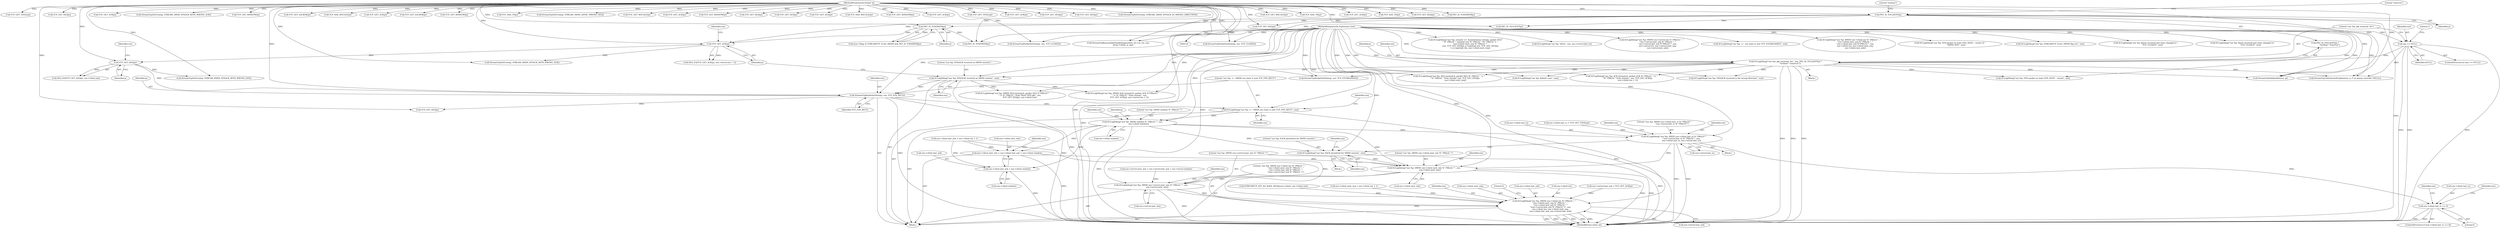 digraph "0_suricata_843d0b7a10bb45627f94764a6c5d468a24143345_1@pointer" {
"1000370" [label="(Call,SCLogDebug(\"ssn %p: 4WHS window %\" PRIu32 \"\", ssn,\n                    ssn->client.window))"];
"1000328" [label="(Call,SCLogDebug(\"ssn %p: =~ 4WHS ssn state is now TCP_SYN_RECV\", ssn))"];
"1000324" [label="(Call,StreamTcpPacketSetState(p, ssn, TCP_SYN_RECV))"];
"1000300" [label="(Call,TCP_GET_SEQ(p))"];
"1000269" [label="(Call,TCP_GET_ACK(p))"];
"1000142" [label="(Call,PKT_IS_TOCLIENT(p))"];
"1000126" [label="(MethodParameterIn,Packet *p)"];
"1000260" [label="(Call,PKT_IS_TOSERVER(p))"];
"1000263" [label="(Call,SCLogDebug(\"ssn %p: SYN/ACK received on 4WHS session\", ssn))"];
"1000138" [label="(Call,SCLogDebug(\"ssn %p: pkt received: %s\", ssn, PKT_IS_TOCLIENT(p) ?\n               \"toclient\":\"toserver\"))"];
"1000132" [label="(Call,ssn == NULL)"];
"1000128" [label="(MethodParameterIn,TcpSession *ssn)"];
"1000398" [label="(Call,SCLogDebug(\"ssn %p: 4WHS ssn->client.last_ts %\" PRIu32\" \"\n                        \"ssn->server.last_ts %\" PRIu32\"\", ssn,\n                        ssn->client.last_ts, ssn->server.last_ts))"];
"1000428" [label="(Call,ssn->client.last_ts == 0)"];
"1000530" [label="(Call,SCLogDebug(\"ssn %p: SACK permitted for 4WHS session\", ssn))"];
"1000567" [label="(Call,SCLogDebug(\"ssn %p: 4WHS ssn->client.next_win %\" PRIu32 \"\", ssn,\n                    ssn->client.next_win))"];
"1000575" [label="(Call,SCLogDebug(\"ssn %p: 4WHS ssn->server.next_win %\" PRIu32 \"\", ssn,\n                    ssn->server.next_win))"];
"1000583" [label="(Call,SCLogDebug(\"ssn %p: 4WHS ssn->client.isn %\" PRIu32 \", \"\n                    \"ssn->client.next_seq %\" PRIu32 \", \"\n                    \"ssn->client.last_ack %\" PRIu32 \" \"\n                    \"(ssn->server.last_ack %\" PRIu32 \")\", ssn,\n                    ssn->client.isn, ssn->client.next_seq,\n                    ssn->client.last_ack, ssn->server.last_ack))"];
"1000533" [label="(Call,ssn->client.next_win = ssn->client.last_ack + ssn->client.window)"];
"1000539" [label="(Call,ssn->client.last_ack + ssn->client.window)"];
"1000889" [label="(Call,TCP_GET_SEQ(p))"];
"1001128" [label="(MethodReturn,static int)"];
"1000532" [label="(Identifier,ssn)"];
"1000576" [label="(Literal,\"ssn %p: 4WHS ssn->server.next_win %\" PRIu32 \"\")"];
"1000798" [label="(Call,TCP_GET_WSCALE(p))"];
"1000130" [label="(Block,)"];
"1000438" [label="(Identifier,ssn)"];
"1000263" [label="(Call,SCLogDebug(\"ssn %p: SYN/ACK received on 4WHS session\", ssn))"];
"1000304" [label="(Identifier,ssn)"];
"1001048" [label="(Call,TCP_HAS_TS(p))"];
"1000624" [label="(Call,TCP_GET_ACK(p))"];
"1000262" [label="(Block,)"];
"1000591" [label="(Call,ssn->client.next_seq)"];
"1000380" [label="(Call,TCP_HAS_TS(p))"];
"1000545" [label="(Call,ssn->client.window)"];
"1000126" [label="(MethodParameterIn,Packet *p)"];
"1000577" [label="(Identifier,ssn)"];
"1000524" [label="(Block,)"];
"1000170" [label="(Call,TCP_GET_SEQ(p))"];
"1000311" [label="(Call,SCLogDebug(\"ssn %p: 4WHS SEQ mismatch, packet SEQ %\"PRIu32\"\"\n                        \" != %\" PRIu32 \" from *first* SYN pkt\", ssn,\n                        TCP_GET_SEQ(p), ssn->client.isn))"];
"1000428" [label="(Call,ssn->client.last_ts == 0)"];
"1000326" [label="(Identifier,ssn)"];
"1000900" [label="(Call,SCLogDebug(\"ssn %p: SEQ mismatch, packet SEQ %\" PRIu32 \" != \"\n                    \"%\" PRIu32 \" from stream\",ssn, TCP_GET_SEQ(p),\n                    ssn->client.next_seq))"];
"1000398" [label="(Call,SCLogDebug(\"ssn %p: 4WHS ssn->client.last_ts %\" PRIu32\" \"\n                        \"ssn->server.last_ts %\" PRIu32\"\", ssn,\n                        ssn->client.last_ts, ssn->server.last_ts))"];
"1001123" [label="(Call,SCLogDebug(\"ssn %p: default case\", ssn))"];
"1000132" [label="(Call,ssn == NULL)"];
"1000429" [label="(Call,ssn->client.last_ts)"];
"1000164" [label="(Call,PKT_IS_TOSERVER(p))"];
"1000141" [label="(Call,PKT_IS_TOCLIENT(p) ?\n               \"toclient\":\"toserver\")"];
"1000732" [label="(Call,TCP_GET_TSVAL(p))"];
"1000533" [label="(Call,ssn->client.next_win = ssn->client.last_ack + ssn->client.window)"];
"1000260" [label="(Call,PKT_IS_TOSERVER(p))"];
"1000134" [label="(Identifier,NULL)"];
"1000370" [label="(Call,SCLogDebug(\"ssn %p: 4WHS window %\" PRIu32 \"\", ssn,\n                    ssn->client.window))"];
"1000540" [label="(Call,ssn->client.last_ack)"];
"1000308" [label="(Call,StreamTcpSetEvent(p, STREAM_4WHS_SYNACK_WITH_WRONG_SYN))"];
"1000268" [label="(Call,SEQ_EQ(TCP_GET_ACK(p), ssn->server.isn + 1))"];
"1000400" [label="(Identifier,ssn)"];
"1000688" [label="(Call,SCLogDebug(\"ssn %p: STREAMTCP_FLAG_4WHS flag set\", ssn))"];
"1000939" [label="(Call,TCP_GET_SEQ(p))"];
"1000401" [label="(Call,ssn->client.last_ts)"];
"1000220" [label="(Call,StreamTcpPacketSetState(p, ssn, TCP_CLOSED))"];
"1000330" [label="(Identifier,ssn)"];
"1000140" [label="(Identifier,ssn)"];
"1000261" [label="(Identifier,p)"];
"1000468" [label="(Identifier,ssn)"];
"1000575" [label="(Call,SCLogDebug(\"ssn %p: 4WHS ssn->server.next_win %\" PRIu32 \"\", ssn,\n                    ssn->server.next_win))"];
"1000578" [label="(Call,ssn->server.next_win)"];
"1000406" [label="(Call,ssn->server.last_ts)"];
"1000279" [label="(Call,StreamTcpSetEvent(p, STREAM_4WHS_SYNACK_WITH_WRONG_ACK))"];
"1000553" [label="(Identifier,ssn)"];
"1000349" [label="(Call,ssn->client.next_seq = ssn->client.isn + 1)"];
"1000282" [label="(Call,SCLogDebug(\"ssn %p: 4WHS ACK mismatch, packet ACK %\"PRIu32\"\"\n                        \" != %\" PRIu32 \" from stream\", ssn,\n                        TCP_GET_ACK(p), ssn->server.isn + 1))"];
"1000183" [label="(Call,TCP_GET_ACK(p))"];
"1000531" [label="(Literal,\"ssn %p: SACK permitted for 4WHS session\")"];
"1000634" [label="(Call,StreamTcpSetEvent(p, STREAM_3WHS_SYNACK_WITH_WRONG_ACK))"];
"1000264" [label="(Literal,\"ssn %p: SYN/ACK received on 4WHS session\")"];
"1000637" [label="(Call,SCLogDebug(\"ssn %p: ACK mismatch, packet ACK %\" PRIu32 \" != \"\n                    \"%\" PRIu32 \" from stream\", ssn, TCP_GET_ACK(p),\n                    ssn->client.isn + 1))"];
"1000585" [label="(Identifier,ssn)"];
"1000781" [label="(Call,TCP_GET_WINDOW(p))"];
"1000615" [label="(Call,SCLogDebug(\"ssn %p: SYN/ACK received in the wrong direction\", ssn))"];
"1000473" [label="(Call,ssn->client.last_ack = ssn->client.isn + 1)"];
"1000143" [label="(Identifier,p)"];
"1000224" [label="(Call,SCLogDebug(\"ssn %p: Reset received and state changed to \"\n                     \"TCP_CLOSED\", ssn))"];
"1000131" [label="(ControlStructure,if (ssn == NULL))"];
"1000583" [label="(Call,SCLogDebug(\"ssn %p: 4WHS ssn->client.isn %\" PRIu32 \", \"\n                    \"ssn->client.next_seq %\" PRIu32 \", \"\n                    \"ssn->client.last_ack %\" PRIu32 \" \"\n                    \"(ssn->server.last_ack %\" PRIu32 \")\", ssn,\n                    ssn->client.isn, ssn->client.next_seq,\n                    ssn->client.last_ack, ssn->server.last_ack))"];
"1000157" [label="(Call,StreamTcpValidateRst(ssn, p))"];
"1000584" [label="(Literal,\"ssn %p: 4WHS ssn->client.isn %\" PRIu32 \", \"\n                    \"ssn->client.next_seq %\" PRIu32 \", \"\n                    \"ssn->client.last_ack %\" PRIu32 \" \"\n                    \"(ssn->server.last_ack %\" PRIu32 \")\")"];
"1000652" [label="(Call,StreamTcp3whsSynAckUpdate(ssn, p, /* no queue override */NULL))"];
"1000521" [label="(Call,TCP_GET_SACKOK(p))"];
"1000390" [label="(Call,ssn->client.last_ts = TCP_GET_TSVAL(p))"];
"1000784" [label="(Call,TCP_HAS_WSCALE(p))"];
"1000327" [label="(Identifier,TCP_SYN_RECV)"];
"1000300" [label="(Call,TCP_GET_SEQ(p))"];
"1000389" [label="(Block,)"];
"1000206" [label="(Call,SCLogDebug(\"ssn %p: Reset received and state changed to \"\n                         \"TCP_CLOSED\", ssn))"];
"1000640" [label="(Call,TCP_GET_ACK(p))"];
"1000142" [label="(Call,PKT_IS_TOCLIENT(p))"];
"1000299" [label="(Call,SEQ_EQ(TCP_GET_SEQ(p), ssn->client.isn))"];
"1001013" [label="(Call,SCLogDebug(\"ssn %p: synsent => Asynchronous stream, packet SEQ\"\n                \" %\" PRIu32 \", payload size %\" PRIu32 \" (%\" PRIu32 \"), \"\n                \"ssn->client.next_seq %\" PRIu32 \"\"\n                ,ssn, TCP_GET_SEQ(p), p->payload_len, TCP_GET_SEQ(p)\n                + p->payload_len, ssn->client.next_seq))"];
"1000137" [label="(Literal,1)"];
"1000329" [label="(Literal,\"ssn %p: =~ 4WHS ssn state is now TCP_SYN_RECV\")"];
"1000324" [label="(Call,StreamTcpPacketSetState(p, ssn, TCP_SYN_RECV))"];
"1000301" [label="(Identifier,p)"];
"1000734" [label="(Call,SCLogDebug(\"ssn %p: %02x\", ssn, ssn->server.last_ts))"];
"1000607" [label="(Literal,0)"];
"1000150" [label="(Identifier,p)"];
"1000816" [label="(Call,TCP_GET_SACKOK(p))"];
"1000179" [label="(Call,TCP_GET_WINDOW(p))"];
"1000325" [label="(Identifier,p)"];
"1000270" [label="(Identifier,p)"];
"1000680" [label="(Call,PKT_IS_TOCLIENT(p))"];
"1000918" [label="(Call,StreamTcpPacketSetState(p, ssn, TCP_ESTABLISHED))"];
"1000723" [label="(Call,TCP_HAS_TS(p))"];
"1000897" [label="(Call,StreamTcpSetEvent(p, STREAM_3WHS_ASYNC_WRONG_SEQ))"];
"1000601" [label="(Call,ssn->server.last_ack)"];
"1000502" [label="(Call,TCP_GET_WSCALE(p))"];
"1000832" [label="(Call,SCLogDebug(\"ssn %p: 4WHS ssn->server.isn %\" PRIu32 \", \"\n                    \"ssn->server.next_seq %\" PRIu32 \", \"\n                    \"ssn->server.last_ack %\"PRIu32\"\", ssn,\n                    ssn->server.isn, ssn->server.next_seq,\n                    ssn->server.last_ack))"];
"1000922" [label="(Call,SCLogDebug(\"ssn %p: =~ ssn state is now TCP_ESTABLISHED\", ssn))"];
"1000539" [label="(Call,ssn->client.last_ack + ssn->client.window)"];
"1000372" [label="(Identifier,ssn)"];
"1000596" [label="(Call,ssn->client.last_ack)"];
"1000471" [label="(Call,TCP_GET_ACK(p))"];
"1000931" [label="(Call,TCP_GET_WINDOW(p))"];
"1000145" [label="(Literal,\"toserver\")"];
"1000697" [label="(Call,TCP_GET_SEQ(p))"];
"1000586" [label="(Call,ssn->client.isn)"];
"1000903" [label="(Call,TCP_GET_SEQ(p))"];
"1000568" [label="(Literal,\"ssn %p: 4WHS ssn->client.next_win %\" PRIu32 \"\")"];
"1001022" [label="(Call,TCP_GET_SEQ(p))"];
"1000493" [label="(Call,TCP_HAS_WSCALE(p))"];
"1000368" [label="(Call,TCP_GET_WINDOW(p))"];
"1000609" [label="(Call,PKT_IS_TOSERVER(p))"];
"1000434" [label="(Literal,0)"];
"1000965" [label="(Call,TCP_GET_ACK(p))"];
"1000413" [label="(Identifier,ssn)"];
"1000373" [label="(Call,ssn->client.window)"];
"1000144" [label="(Literal,\"toclient\")"];
"1000202" [label="(Call,StreamTcpPacketSetState(p, ssn, TCP_CLOSED))"];
"1000396" [label="(Call,TCP_GET_TSVAL(p))"];
"1000381" [label="(Identifier,p)"];
"1000534" [label="(Call,ssn->client.next_win)"];
"1000285" [label="(Call,TCP_GET_ACK(p))"];
"1000399" [label="(Literal,\"ssn %p: 4WHS ssn->client.last_ts %\" PRIu32\" \"\n                        \"ssn->server.last_ts %\" PRIu32\"\")"];
"1000536" [label="(Identifier,ssn)"];
"1000371" [label="(Literal,\"ssn %p: 4WHS window %\" PRIu32 \"\")"];
"1000254" [label="(Call,(ssn->flags & STREAMTCP_FLAG_4WHS) && PKT_IS_TOSERVER(p))"];
"1000128" [label="(MethodParameterIn,TcpSession *ssn)"];
"1000139" [label="(Literal,\"ssn %p: pkt received: %s\")"];
"1000465" [label="(Call,ssn->server.last_ack = TCP_GET_ACK(p))"];
"1000567" [label="(Call,SCLogDebug(\"ssn %p: 4WHS ssn->client.next_win %\" PRIu32 \"\", ssn,\n                    ssn->client.next_win))"];
"1000530" [label="(Call,SCLogDebug(\"ssn %p: SACK permitted for 4WHS session\", ssn))"];
"1001016" [label="(Call,TCP_GET_SEQ(p))"];
"1000334" [label="(Identifier,ssn)"];
"1000314" [label="(Call,TCP_GET_SEQ(p))"];
"1000269" [label="(Call,TCP_GET_ACK(p))"];
"1000612" [label="(Call,StreamTcpSetEvent(p, STREAM_3WHS_SYNACK_IN_WRONG_DIRECTION))"];
"1000274" [label="(Identifier,ssn)"];
"1000850" [label="(Call,SCLogDebug(\"ssn %p: 4WHS ssn->client.isn %\" PRIu32 \", \"\n                    \"ssn->client.next_seq %\" PRIu32 \", \"\n                    \"ssn->client.last_ack %\"PRIu32\"\", ssn,\n                    ssn->client.isn, ssn->client.next_seq,\n                    ssn->client.last_ack))"];
"1000666" [label="(Call,SCLogDebug(\"ssn %p: SYN packet on state SYN_SENT... resent\", ssn))"];
"1000133" [label="(Identifier,ssn)"];
"1000427" [label="(ControlStructure,if (ssn->client.last_ts == 0))"];
"1000570" [label="(Call,ssn->client.next_win)"];
"1001109" [label="(Call,StreamTcpReassembleHandleSegment(tv, stt->ra_ctx, ssn,\n                &ssn->client, p, pq))"];
"1000339" [label="(Call,STREAMTCP_SET_RA_BASE_SEQ(&ssn->client, ssn->client.isn))"];
"1000328" [label="(Call,SCLogDebug(\"ssn %p: =~ 4WHS ssn state is now TCP_SYN_RECV\", ssn))"];
"1000265" [label="(Identifier,ssn)"];
"1000569" [label="(Identifier,ssn)"];
"1000138" [label="(Call,SCLogDebug(\"ssn %p: pkt received: %s\", ssn, PKT_IS_TOCLIENT(p) ?\n               \"toclient\":\"toserver\"))"];
"1000550" [label="(Call,ssn->server.next_win = ssn->server.last_ack + ssn->server.window)"];
"1000337" [label="(Call,TCP_GET_SEQ(p))"];
"1000676" [label="(Call,SCLogDebug(\"ssn %p: SYN packet on state SYN_SENT... resent of \"\n                    \"4WHS SYN\", ssn))"];
"1000370" -> "1000262"  [label="AST: "];
"1000370" -> "1000373"  [label="CFG: "];
"1000371" -> "1000370"  [label="AST: "];
"1000372" -> "1000370"  [label="AST: "];
"1000373" -> "1000370"  [label="AST: "];
"1000381" -> "1000370"  [label="CFG: "];
"1000370" -> "1001128"  [label="DDG: "];
"1000328" -> "1000370"  [label="DDG: "];
"1000128" -> "1000370"  [label="DDG: "];
"1000370" -> "1000398"  [label="DDG: "];
"1000370" -> "1000530"  [label="DDG: "];
"1000370" -> "1000533"  [label="DDG: "];
"1000370" -> "1000539"  [label="DDG: "];
"1000370" -> "1000567"  [label="DDG: "];
"1000328" -> "1000262"  [label="AST: "];
"1000328" -> "1000330"  [label="CFG: "];
"1000329" -> "1000328"  [label="AST: "];
"1000330" -> "1000328"  [label="AST: "];
"1000334" -> "1000328"  [label="CFG: "];
"1000328" -> "1001128"  [label="DDG: "];
"1000324" -> "1000328"  [label="DDG: "];
"1000128" -> "1000328"  [label="DDG: "];
"1000324" -> "1000262"  [label="AST: "];
"1000324" -> "1000327"  [label="CFG: "];
"1000325" -> "1000324"  [label="AST: "];
"1000326" -> "1000324"  [label="AST: "];
"1000327" -> "1000324"  [label="AST: "];
"1000329" -> "1000324"  [label="CFG: "];
"1000324" -> "1001128"  [label="DDG: "];
"1000324" -> "1001128"  [label="DDG: "];
"1000300" -> "1000324"  [label="DDG: "];
"1000126" -> "1000324"  [label="DDG: "];
"1000263" -> "1000324"  [label="DDG: "];
"1000128" -> "1000324"  [label="DDG: "];
"1000324" -> "1000337"  [label="DDG: "];
"1000300" -> "1000299"  [label="AST: "];
"1000300" -> "1000301"  [label="CFG: "];
"1000301" -> "1000300"  [label="AST: "];
"1000304" -> "1000300"  [label="CFG: "];
"1000300" -> "1000299"  [label="DDG: "];
"1000269" -> "1000300"  [label="DDG: "];
"1000126" -> "1000300"  [label="DDG: "];
"1000300" -> "1000308"  [label="DDG: "];
"1000269" -> "1000268"  [label="AST: "];
"1000269" -> "1000270"  [label="CFG: "];
"1000270" -> "1000269"  [label="AST: "];
"1000274" -> "1000269"  [label="CFG: "];
"1000269" -> "1000268"  [label="DDG: "];
"1000142" -> "1000269"  [label="DDG: "];
"1000260" -> "1000269"  [label="DDG: "];
"1000126" -> "1000269"  [label="DDG: "];
"1000269" -> "1000279"  [label="DDG: "];
"1000142" -> "1000141"  [label="AST: "];
"1000142" -> "1000143"  [label="CFG: "];
"1000143" -> "1000142"  [label="AST: "];
"1000144" -> "1000142"  [label="CFG: "];
"1000145" -> "1000142"  [label="CFG: "];
"1000142" -> "1001128"  [label="DDG: "];
"1000126" -> "1000142"  [label="DDG: "];
"1000142" -> "1000157"  [label="DDG: "];
"1000142" -> "1000260"  [label="DDG: "];
"1000142" -> "1000609"  [label="DDG: "];
"1000142" -> "1000680"  [label="DDG: "];
"1000142" -> "1000889"  [label="DDG: "];
"1000126" -> "1000124"  [label="AST: "];
"1000126" -> "1001128"  [label="DDG: "];
"1000126" -> "1000157"  [label="DDG: "];
"1000126" -> "1000164"  [label="DDG: "];
"1000126" -> "1000170"  [label="DDG: "];
"1000126" -> "1000179"  [label="DDG: "];
"1000126" -> "1000183"  [label="DDG: "];
"1000126" -> "1000202"  [label="DDG: "];
"1000126" -> "1000220"  [label="DDG: "];
"1000126" -> "1000260"  [label="DDG: "];
"1000126" -> "1000279"  [label="DDG: "];
"1000126" -> "1000285"  [label="DDG: "];
"1000126" -> "1000308"  [label="DDG: "];
"1000126" -> "1000314"  [label="DDG: "];
"1000126" -> "1000337"  [label="DDG: "];
"1000126" -> "1000368"  [label="DDG: "];
"1000126" -> "1000380"  [label="DDG: "];
"1000126" -> "1000396"  [label="DDG: "];
"1000126" -> "1000471"  [label="DDG: "];
"1000126" -> "1000493"  [label="DDG: "];
"1000126" -> "1000502"  [label="DDG: "];
"1000126" -> "1000521"  [label="DDG: "];
"1000126" -> "1000609"  [label="DDG: "];
"1000126" -> "1000612"  [label="DDG: "];
"1000126" -> "1000624"  [label="DDG: "];
"1000126" -> "1000634"  [label="DDG: "];
"1000126" -> "1000640"  [label="DDG: "];
"1000126" -> "1000652"  [label="DDG: "];
"1000126" -> "1000680"  [label="DDG: "];
"1000126" -> "1000697"  [label="DDG: "];
"1000126" -> "1000723"  [label="DDG: "];
"1000126" -> "1000732"  [label="DDG: "];
"1000126" -> "1000781"  [label="DDG: "];
"1000126" -> "1000784"  [label="DDG: "];
"1000126" -> "1000798"  [label="DDG: "];
"1000126" -> "1000816"  [label="DDG: "];
"1000126" -> "1000889"  [label="DDG: "];
"1000126" -> "1000897"  [label="DDG: "];
"1000126" -> "1000903"  [label="DDG: "];
"1000126" -> "1000918"  [label="DDG: "];
"1000126" -> "1000931"  [label="DDG: "];
"1000126" -> "1000939"  [label="DDG: "];
"1000126" -> "1000965"  [label="DDG: "];
"1000126" -> "1001016"  [label="DDG: "];
"1000126" -> "1001022"  [label="DDG: "];
"1000126" -> "1001048"  [label="DDG: "];
"1000126" -> "1001109"  [label="DDG: "];
"1000260" -> "1000254"  [label="AST: "];
"1000260" -> "1000261"  [label="CFG: "];
"1000261" -> "1000260"  [label="AST: "];
"1000254" -> "1000260"  [label="CFG: "];
"1000260" -> "1000254"  [label="DDG: "];
"1000260" -> "1000609"  [label="DDG: "];
"1000263" -> "1000262"  [label="AST: "];
"1000263" -> "1000265"  [label="CFG: "];
"1000264" -> "1000263"  [label="AST: "];
"1000265" -> "1000263"  [label="AST: "];
"1000270" -> "1000263"  [label="CFG: "];
"1000263" -> "1001128"  [label="DDG: "];
"1000138" -> "1000263"  [label="DDG: "];
"1000128" -> "1000263"  [label="DDG: "];
"1000263" -> "1000282"  [label="DDG: "];
"1000263" -> "1000311"  [label="DDG: "];
"1000138" -> "1000130"  [label="AST: "];
"1000138" -> "1000141"  [label="CFG: "];
"1000139" -> "1000138"  [label="AST: "];
"1000140" -> "1000138"  [label="AST: "];
"1000141" -> "1000138"  [label="AST: "];
"1000150" -> "1000138"  [label="CFG: "];
"1000138" -> "1001128"  [label="DDG: "];
"1000138" -> "1001128"  [label="DDG: "];
"1000138" -> "1001128"  [label="DDG: "];
"1000132" -> "1000138"  [label="DDG: "];
"1000128" -> "1000138"  [label="DDG: "];
"1000138" -> "1000157"  [label="DDG: "];
"1000138" -> "1000615"  [label="DDG: "];
"1000138" -> "1000637"  [label="DDG: "];
"1000138" -> "1000652"  [label="DDG: "];
"1000138" -> "1000666"  [label="DDG: "];
"1000138" -> "1000900"  [label="DDG: "];
"1000138" -> "1000918"  [label="DDG: "];
"1000138" -> "1001123"  [label="DDG: "];
"1000132" -> "1000131"  [label="AST: "];
"1000132" -> "1000134"  [label="CFG: "];
"1000133" -> "1000132"  [label="AST: "];
"1000134" -> "1000132"  [label="AST: "];
"1000137" -> "1000132"  [label="CFG: "];
"1000139" -> "1000132"  [label="CFG: "];
"1000132" -> "1001128"  [label="DDG: "];
"1000132" -> "1001128"  [label="DDG: "];
"1000132" -> "1001128"  [label="DDG: "];
"1000128" -> "1000132"  [label="DDG: "];
"1000132" -> "1000652"  [label="DDG: "];
"1000128" -> "1000124"  [label="AST: "];
"1000128" -> "1001128"  [label="DDG: "];
"1000128" -> "1000157"  [label="DDG: "];
"1000128" -> "1000202"  [label="DDG: "];
"1000128" -> "1000206"  [label="DDG: "];
"1000128" -> "1000220"  [label="DDG: "];
"1000128" -> "1000224"  [label="DDG: "];
"1000128" -> "1000282"  [label="DDG: "];
"1000128" -> "1000311"  [label="DDG: "];
"1000128" -> "1000398"  [label="DDG: "];
"1000128" -> "1000530"  [label="DDG: "];
"1000128" -> "1000567"  [label="DDG: "];
"1000128" -> "1000575"  [label="DDG: "];
"1000128" -> "1000583"  [label="DDG: "];
"1000128" -> "1000615"  [label="DDG: "];
"1000128" -> "1000637"  [label="DDG: "];
"1000128" -> "1000652"  [label="DDG: "];
"1000128" -> "1000666"  [label="DDG: "];
"1000128" -> "1000676"  [label="DDG: "];
"1000128" -> "1000688"  [label="DDG: "];
"1000128" -> "1000734"  [label="DDG: "];
"1000128" -> "1000832"  [label="DDG: "];
"1000128" -> "1000850"  [label="DDG: "];
"1000128" -> "1000900"  [label="DDG: "];
"1000128" -> "1000918"  [label="DDG: "];
"1000128" -> "1000922"  [label="DDG: "];
"1000128" -> "1001013"  [label="DDG: "];
"1000128" -> "1001109"  [label="DDG: "];
"1000128" -> "1001123"  [label="DDG: "];
"1000398" -> "1000389"  [label="AST: "];
"1000398" -> "1000406"  [label="CFG: "];
"1000399" -> "1000398"  [label="AST: "];
"1000400" -> "1000398"  [label="AST: "];
"1000401" -> "1000398"  [label="AST: "];
"1000406" -> "1000398"  [label="AST: "];
"1000413" -> "1000398"  [label="CFG: "];
"1000398" -> "1001128"  [label="DDG: "];
"1000398" -> "1001128"  [label="DDG: "];
"1000390" -> "1000398"  [label="DDG: "];
"1000398" -> "1000428"  [label="DDG: "];
"1000398" -> "1000530"  [label="DDG: "];
"1000398" -> "1000567"  [label="DDG: "];
"1000428" -> "1000427"  [label="AST: "];
"1000428" -> "1000434"  [label="CFG: "];
"1000429" -> "1000428"  [label="AST: "];
"1000434" -> "1000428"  [label="AST: "];
"1000438" -> "1000428"  [label="CFG: "];
"1000468" -> "1000428"  [label="CFG: "];
"1000428" -> "1001128"  [label="DDG: "];
"1000428" -> "1001128"  [label="DDG: "];
"1000530" -> "1000524"  [label="AST: "];
"1000530" -> "1000532"  [label="CFG: "];
"1000531" -> "1000530"  [label="AST: "];
"1000532" -> "1000530"  [label="AST: "];
"1000536" -> "1000530"  [label="CFG: "];
"1000530" -> "1001128"  [label="DDG: "];
"1000530" -> "1000567"  [label="DDG: "];
"1000567" -> "1000262"  [label="AST: "];
"1000567" -> "1000570"  [label="CFG: "];
"1000568" -> "1000567"  [label="AST: "];
"1000569" -> "1000567"  [label="AST: "];
"1000570" -> "1000567"  [label="AST: "];
"1000576" -> "1000567"  [label="CFG: "];
"1000567" -> "1001128"  [label="DDG: "];
"1000567" -> "1001128"  [label="DDG: "];
"1000533" -> "1000567"  [label="DDG: "];
"1000567" -> "1000575"  [label="DDG: "];
"1000575" -> "1000262"  [label="AST: "];
"1000575" -> "1000578"  [label="CFG: "];
"1000576" -> "1000575"  [label="AST: "];
"1000577" -> "1000575"  [label="AST: "];
"1000578" -> "1000575"  [label="AST: "];
"1000584" -> "1000575"  [label="CFG: "];
"1000575" -> "1001128"  [label="DDG: "];
"1000575" -> "1001128"  [label="DDG: "];
"1000550" -> "1000575"  [label="DDG: "];
"1000575" -> "1000583"  [label="DDG: "];
"1000583" -> "1000262"  [label="AST: "];
"1000583" -> "1000601"  [label="CFG: "];
"1000584" -> "1000583"  [label="AST: "];
"1000585" -> "1000583"  [label="AST: "];
"1000586" -> "1000583"  [label="AST: "];
"1000591" -> "1000583"  [label="AST: "];
"1000596" -> "1000583"  [label="AST: "];
"1000601" -> "1000583"  [label="AST: "];
"1000607" -> "1000583"  [label="CFG: "];
"1000583" -> "1001128"  [label="DDG: "];
"1000583" -> "1001128"  [label="DDG: "];
"1000583" -> "1001128"  [label="DDG: "];
"1000583" -> "1001128"  [label="DDG: "];
"1000583" -> "1001128"  [label="DDG: "];
"1000583" -> "1001128"  [label="DDG: "];
"1000339" -> "1000583"  [label="DDG: "];
"1000349" -> "1000583"  [label="DDG: "];
"1000473" -> "1000583"  [label="DDG: "];
"1000465" -> "1000583"  [label="DDG: "];
"1000533" -> "1000262"  [label="AST: "];
"1000533" -> "1000539"  [label="CFG: "];
"1000534" -> "1000533"  [label="AST: "];
"1000539" -> "1000533"  [label="AST: "];
"1000553" -> "1000533"  [label="CFG: "];
"1000533" -> "1001128"  [label="DDG: "];
"1000473" -> "1000533"  [label="DDG: "];
"1000539" -> "1000545"  [label="CFG: "];
"1000540" -> "1000539"  [label="AST: "];
"1000545" -> "1000539"  [label="AST: "];
"1000539" -> "1001128"  [label="DDG: "];
"1000473" -> "1000539"  [label="DDG: "];
}
